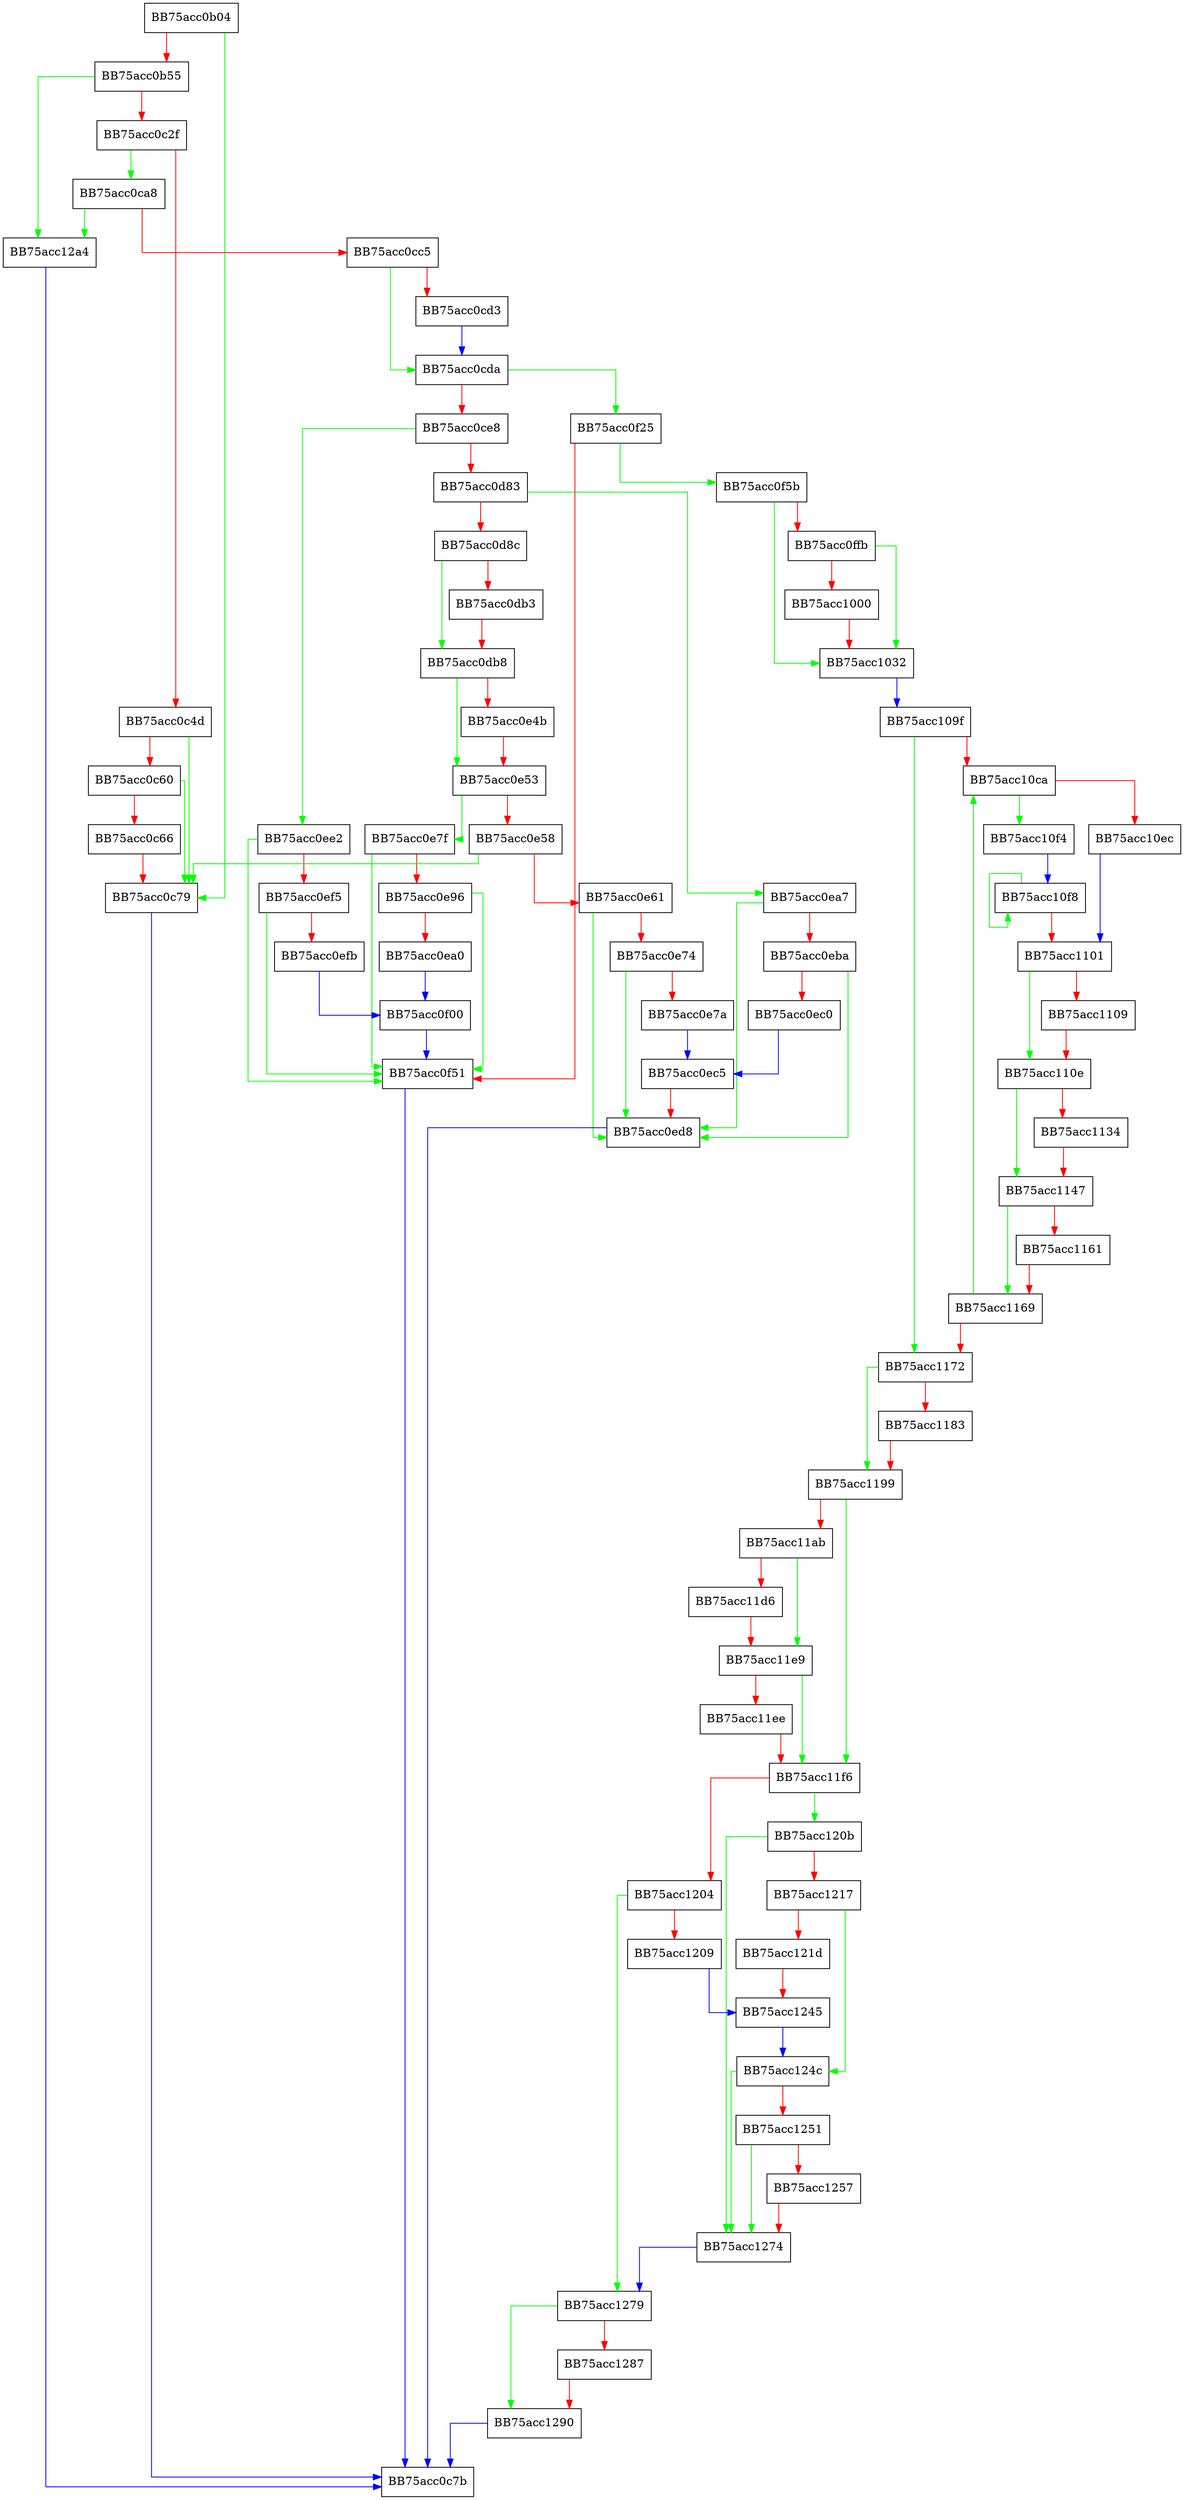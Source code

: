 digraph ScanImpl {
  node [shape="box"];
  graph [splines=ortho];
  BB75acc0b04 -> BB75acc0c79 [color="green"];
  BB75acc0b04 -> BB75acc0b55 [color="red"];
  BB75acc0b55 -> BB75acc12a4 [color="green"];
  BB75acc0b55 -> BB75acc0c2f [color="red"];
  BB75acc0c2f -> BB75acc0ca8 [color="green"];
  BB75acc0c2f -> BB75acc0c4d [color="red"];
  BB75acc0c4d -> BB75acc0c79 [color="green"];
  BB75acc0c4d -> BB75acc0c60 [color="red"];
  BB75acc0c60 -> BB75acc0c79 [color="green"];
  BB75acc0c60 -> BB75acc0c66 [color="red"];
  BB75acc0c66 -> BB75acc0c79 [color="red"];
  BB75acc0c79 -> BB75acc0c7b [color="blue"];
  BB75acc0ca8 -> BB75acc12a4 [color="green"];
  BB75acc0ca8 -> BB75acc0cc5 [color="red"];
  BB75acc0cc5 -> BB75acc0cda [color="green"];
  BB75acc0cc5 -> BB75acc0cd3 [color="red"];
  BB75acc0cd3 -> BB75acc0cda [color="blue"];
  BB75acc0cda -> BB75acc0f25 [color="green"];
  BB75acc0cda -> BB75acc0ce8 [color="red"];
  BB75acc0ce8 -> BB75acc0ee2 [color="green"];
  BB75acc0ce8 -> BB75acc0d83 [color="red"];
  BB75acc0d83 -> BB75acc0ea7 [color="green"];
  BB75acc0d83 -> BB75acc0d8c [color="red"];
  BB75acc0d8c -> BB75acc0db8 [color="green"];
  BB75acc0d8c -> BB75acc0db3 [color="red"];
  BB75acc0db3 -> BB75acc0db8 [color="red"];
  BB75acc0db8 -> BB75acc0e53 [color="green"];
  BB75acc0db8 -> BB75acc0e4b [color="red"];
  BB75acc0e4b -> BB75acc0e53 [color="red"];
  BB75acc0e53 -> BB75acc0e7f [color="green"];
  BB75acc0e53 -> BB75acc0e58 [color="red"];
  BB75acc0e58 -> BB75acc0c79 [color="green"];
  BB75acc0e58 -> BB75acc0e61 [color="red"];
  BB75acc0e61 -> BB75acc0ed8 [color="green"];
  BB75acc0e61 -> BB75acc0e74 [color="red"];
  BB75acc0e74 -> BB75acc0ed8 [color="green"];
  BB75acc0e74 -> BB75acc0e7a [color="red"];
  BB75acc0e7a -> BB75acc0ec5 [color="blue"];
  BB75acc0e7f -> BB75acc0f51 [color="green"];
  BB75acc0e7f -> BB75acc0e96 [color="red"];
  BB75acc0e96 -> BB75acc0f51 [color="green"];
  BB75acc0e96 -> BB75acc0ea0 [color="red"];
  BB75acc0ea0 -> BB75acc0f00 [color="blue"];
  BB75acc0ea7 -> BB75acc0ed8 [color="green"];
  BB75acc0ea7 -> BB75acc0eba [color="red"];
  BB75acc0eba -> BB75acc0ed8 [color="green"];
  BB75acc0eba -> BB75acc0ec0 [color="red"];
  BB75acc0ec0 -> BB75acc0ec5 [color="blue"];
  BB75acc0ec5 -> BB75acc0ed8 [color="red"];
  BB75acc0ed8 -> BB75acc0c7b [color="blue"];
  BB75acc0ee2 -> BB75acc0f51 [color="green"];
  BB75acc0ee2 -> BB75acc0ef5 [color="red"];
  BB75acc0ef5 -> BB75acc0f51 [color="green"];
  BB75acc0ef5 -> BB75acc0efb [color="red"];
  BB75acc0efb -> BB75acc0f00 [color="blue"];
  BB75acc0f00 -> BB75acc0f51 [color="blue"];
  BB75acc0f25 -> BB75acc0f5b [color="green"];
  BB75acc0f25 -> BB75acc0f51 [color="red"];
  BB75acc0f51 -> BB75acc0c7b [color="blue"];
  BB75acc0f5b -> BB75acc1032 [color="green"];
  BB75acc0f5b -> BB75acc0ffb [color="red"];
  BB75acc0ffb -> BB75acc1032 [color="green"];
  BB75acc0ffb -> BB75acc1000 [color="red"];
  BB75acc1000 -> BB75acc1032 [color="red"];
  BB75acc1032 -> BB75acc109f [color="blue"];
  BB75acc109f -> BB75acc1172 [color="green"];
  BB75acc109f -> BB75acc10ca [color="red"];
  BB75acc10ca -> BB75acc10f4 [color="green"];
  BB75acc10ca -> BB75acc10ec [color="red"];
  BB75acc10ec -> BB75acc1101 [color="blue"];
  BB75acc10f4 -> BB75acc10f8 [color="blue"];
  BB75acc10f8 -> BB75acc10f8 [color="green"];
  BB75acc10f8 -> BB75acc1101 [color="red"];
  BB75acc1101 -> BB75acc110e [color="green"];
  BB75acc1101 -> BB75acc1109 [color="red"];
  BB75acc1109 -> BB75acc110e [color="red"];
  BB75acc110e -> BB75acc1147 [color="green"];
  BB75acc110e -> BB75acc1134 [color="red"];
  BB75acc1134 -> BB75acc1147 [color="red"];
  BB75acc1147 -> BB75acc1169 [color="green"];
  BB75acc1147 -> BB75acc1161 [color="red"];
  BB75acc1161 -> BB75acc1169 [color="red"];
  BB75acc1169 -> BB75acc10ca [color="green"];
  BB75acc1169 -> BB75acc1172 [color="red"];
  BB75acc1172 -> BB75acc1199 [color="green"];
  BB75acc1172 -> BB75acc1183 [color="red"];
  BB75acc1183 -> BB75acc1199 [color="red"];
  BB75acc1199 -> BB75acc11f6 [color="green"];
  BB75acc1199 -> BB75acc11ab [color="red"];
  BB75acc11ab -> BB75acc11e9 [color="green"];
  BB75acc11ab -> BB75acc11d6 [color="red"];
  BB75acc11d6 -> BB75acc11e9 [color="red"];
  BB75acc11e9 -> BB75acc11f6 [color="green"];
  BB75acc11e9 -> BB75acc11ee [color="red"];
  BB75acc11ee -> BB75acc11f6 [color="red"];
  BB75acc11f6 -> BB75acc120b [color="green"];
  BB75acc11f6 -> BB75acc1204 [color="red"];
  BB75acc1204 -> BB75acc1279 [color="green"];
  BB75acc1204 -> BB75acc1209 [color="red"];
  BB75acc1209 -> BB75acc1245 [color="blue"];
  BB75acc120b -> BB75acc1274 [color="green"];
  BB75acc120b -> BB75acc1217 [color="red"];
  BB75acc1217 -> BB75acc124c [color="green"];
  BB75acc1217 -> BB75acc121d [color="red"];
  BB75acc121d -> BB75acc1245 [color="red"];
  BB75acc1245 -> BB75acc124c [color="blue"];
  BB75acc124c -> BB75acc1274 [color="green"];
  BB75acc124c -> BB75acc1251 [color="red"];
  BB75acc1251 -> BB75acc1274 [color="green"];
  BB75acc1251 -> BB75acc1257 [color="red"];
  BB75acc1257 -> BB75acc1274 [color="red"];
  BB75acc1274 -> BB75acc1279 [color="blue"];
  BB75acc1279 -> BB75acc1290 [color="green"];
  BB75acc1279 -> BB75acc1287 [color="red"];
  BB75acc1287 -> BB75acc1290 [color="red"];
  BB75acc1290 -> BB75acc0c7b [color="blue"];
  BB75acc12a4 -> BB75acc0c7b [color="blue"];
}